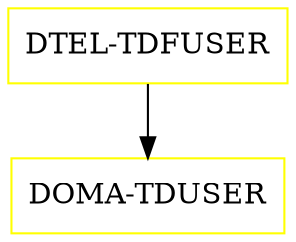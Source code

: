 digraph G {
  "DTEL-TDFUSER" [shape=box,color=yellow];
  "DOMA-TDUSER" [shape=box,color=yellow,URL="./DOMA_TDUSER.html"];
  "DTEL-TDFUSER" -> "DOMA-TDUSER";
}
